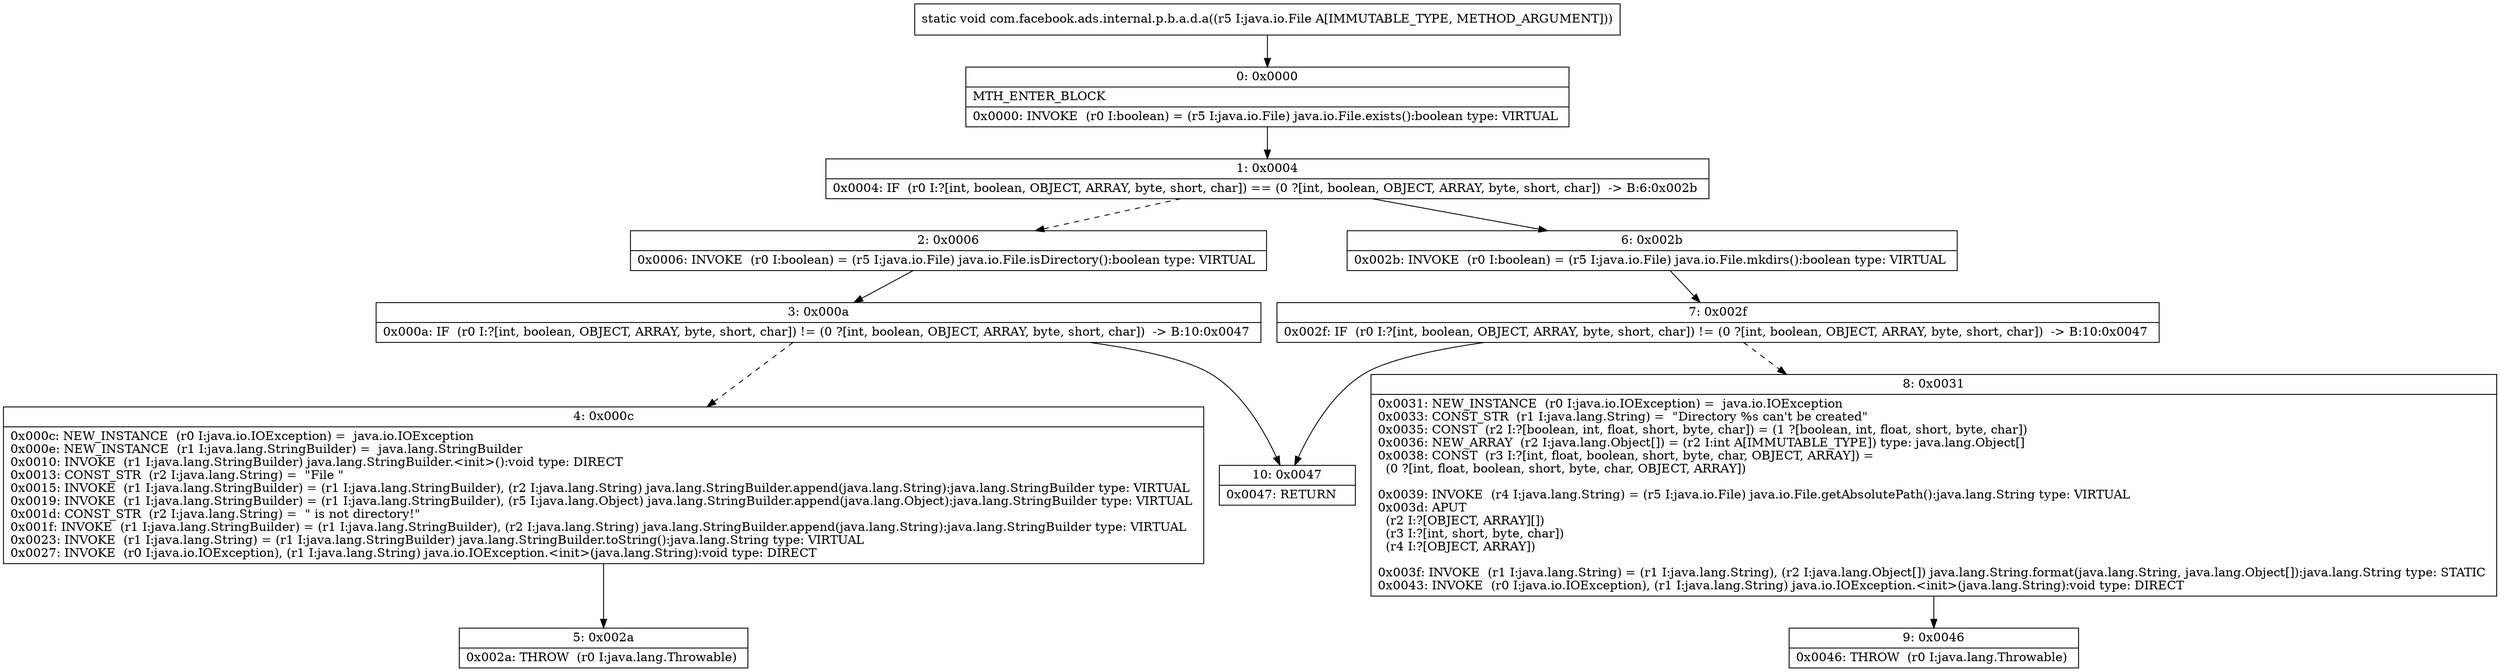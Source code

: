 digraph "CFG forcom.facebook.ads.internal.p.b.a.d.a(Ljava\/io\/File;)V" {
Node_0 [shape=record,label="{0\:\ 0x0000|MTH_ENTER_BLOCK\l|0x0000: INVOKE  (r0 I:boolean) = (r5 I:java.io.File) java.io.File.exists():boolean type: VIRTUAL \l}"];
Node_1 [shape=record,label="{1\:\ 0x0004|0x0004: IF  (r0 I:?[int, boolean, OBJECT, ARRAY, byte, short, char]) == (0 ?[int, boolean, OBJECT, ARRAY, byte, short, char])  \-\> B:6:0x002b \l}"];
Node_2 [shape=record,label="{2\:\ 0x0006|0x0006: INVOKE  (r0 I:boolean) = (r5 I:java.io.File) java.io.File.isDirectory():boolean type: VIRTUAL \l}"];
Node_3 [shape=record,label="{3\:\ 0x000a|0x000a: IF  (r0 I:?[int, boolean, OBJECT, ARRAY, byte, short, char]) != (0 ?[int, boolean, OBJECT, ARRAY, byte, short, char])  \-\> B:10:0x0047 \l}"];
Node_4 [shape=record,label="{4\:\ 0x000c|0x000c: NEW_INSTANCE  (r0 I:java.io.IOException) =  java.io.IOException \l0x000e: NEW_INSTANCE  (r1 I:java.lang.StringBuilder) =  java.lang.StringBuilder \l0x0010: INVOKE  (r1 I:java.lang.StringBuilder) java.lang.StringBuilder.\<init\>():void type: DIRECT \l0x0013: CONST_STR  (r2 I:java.lang.String) =  \"File \" \l0x0015: INVOKE  (r1 I:java.lang.StringBuilder) = (r1 I:java.lang.StringBuilder), (r2 I:java.lang.String) java.lang.StringBuilder.append(java.lang.String):java.lang.StringBuilder type: VIRTUAL \l0x0019: INVOKE  (r1 I:java.lang.StringBuilder) = (r1 I:java.lang.StringBuilder), (r5 I:java.lang.Object) java.lang.StringBuilder.append(java.lang.Object):java.lang.StringBuilder type: VIRTUAL \l0x001d: CONST_STR  (r2 I:java.lang.String) =  \" is not directory!\" \l0x001f: INVOKE  (r1 I:java.lang.StringBuilder) = (r1 I:java.lang.StringBuilder), (r2 I:java.lang.String) java.lang.StringBuilder.append(java.lang.String):java.lang.StringBuilder type: VIRTUAL \l0x0023: INVOKE  (r1 I:java.lang.String) = (r1 I:java.lang.StringBuilder) java.lang.StringBuilder.toString():java.lang.String type: VIRTUAL \l0x0027: INVOKE  (r0 I:java.io.IOException), (r1 I:java.lang.String) java.io.IOException.\<init\>(java.lang.String):void type: DIRECT \l}"];
Node_5 [shape=record,label="{5\:\ 0x002a|0x002a: THROW  (r0 I:java.lang.Throwable) \l}"];
Node_6 [shape=record,label="{6\:\ 0x002b|0x002b: INVOKE  (r0 I:boolean) = (r5 I:java.io.File) java.io.File.mkdirs():boolean type: VIRTUAL \l}"];
Node_7 [shape=record,label="{7\:\ 0x002f|0x002f: IF  (r0 I:?[int, boolean, OBJECT, ARRAY, byte, short, char]) != (0 ?[int, boolean, OBJECT, ARRAY, byte, short, char])  \-\> B:10:0x0047 \l}"];
Node_8 [shape=record,label="{8\:\ 0x0031|0x0031: NEW_INSTANCE  (r0 I:java.io.IOException) =  java.io.IOException \l0x0033: CONST_STR  (r1 I:java.lang.String) =  \"Directory %s can't be created\" \l0x0035: CONST  (r2 I:?[boolean, int, float, short, byte, char]) = (1 ?[boolean, int, float, short, byte, char]) \l0x0036: NEW_ARRAY  (r2 I:java.lang.Object[]) = (r2 I:int A[IMMUTABLE_TYPE]) type: java.lang.Object[] \l0x0038: CONST  (r3 I:?[int, float, boolean, short, byte, char, OBJECT, ARRAY]) = \l  (0 ?[int, float, boolean, short, byte, char, OBJECT, ARRAY])\l \l0x0039: INVOKE  (r4 I:java.lang.String) = (r5 I:java.io.File) java.io.File.getAbsolutePath():java.lang.String type: VIRTUAL \l0x003d: APUT  \l  (r2 I:?[OBJECT, ARRAY][])\l  (r3 I:?[int, short, byte, char])\l  (r4 I:?[OBJECT, ARRAY])\l \l0x003f: INVOKE  (r1 I:java.lang.String) = (r1 I:java.lang.String), (r2 I:java.lang.Object[]) java.lang.String.format(java.lang.String, java.lang.Object[]):java.lang.String type: STATIC \l0x0043: INVOKE  (r0 I:java.io.IOException), (r1 I:java.lang.String) java.io.IOException.\<init\>(java.lang.String):void type: DIRECT \l}"];
Node_9 [shape=record,label="{9\:\ 0x0046|0x0046: THROW  (r0 I:java.lang.Throwable) \l}"];
Node_10 [shape=record,label="{10\:\ 0x0047|0x0047: RETURN   \l}"];
MethodNode[shape=record,label="{static void com.facebook.ads.internal.p.b.a.d.a((r5 I:java.io.File A[IMMUTABLE_TYPE, METHOD_ARGUMENT])) }"];
MethodNode -> Node_0;
Node_0 -> Node_1;
Node_1 -> Node_2[style=dashed];
Node_1 -> Node_6;
Node_2 -> Node_3;
Node_3 -> Node_4[style=dashed];
Node_3 -> Node_10;
Node_4 -> Node_5;
Node_6 -> Node_7;
Node_7 -> Node_8[style=dashed];
Node_7 -> Node_10;
Node_8 -> Node_9;
}


